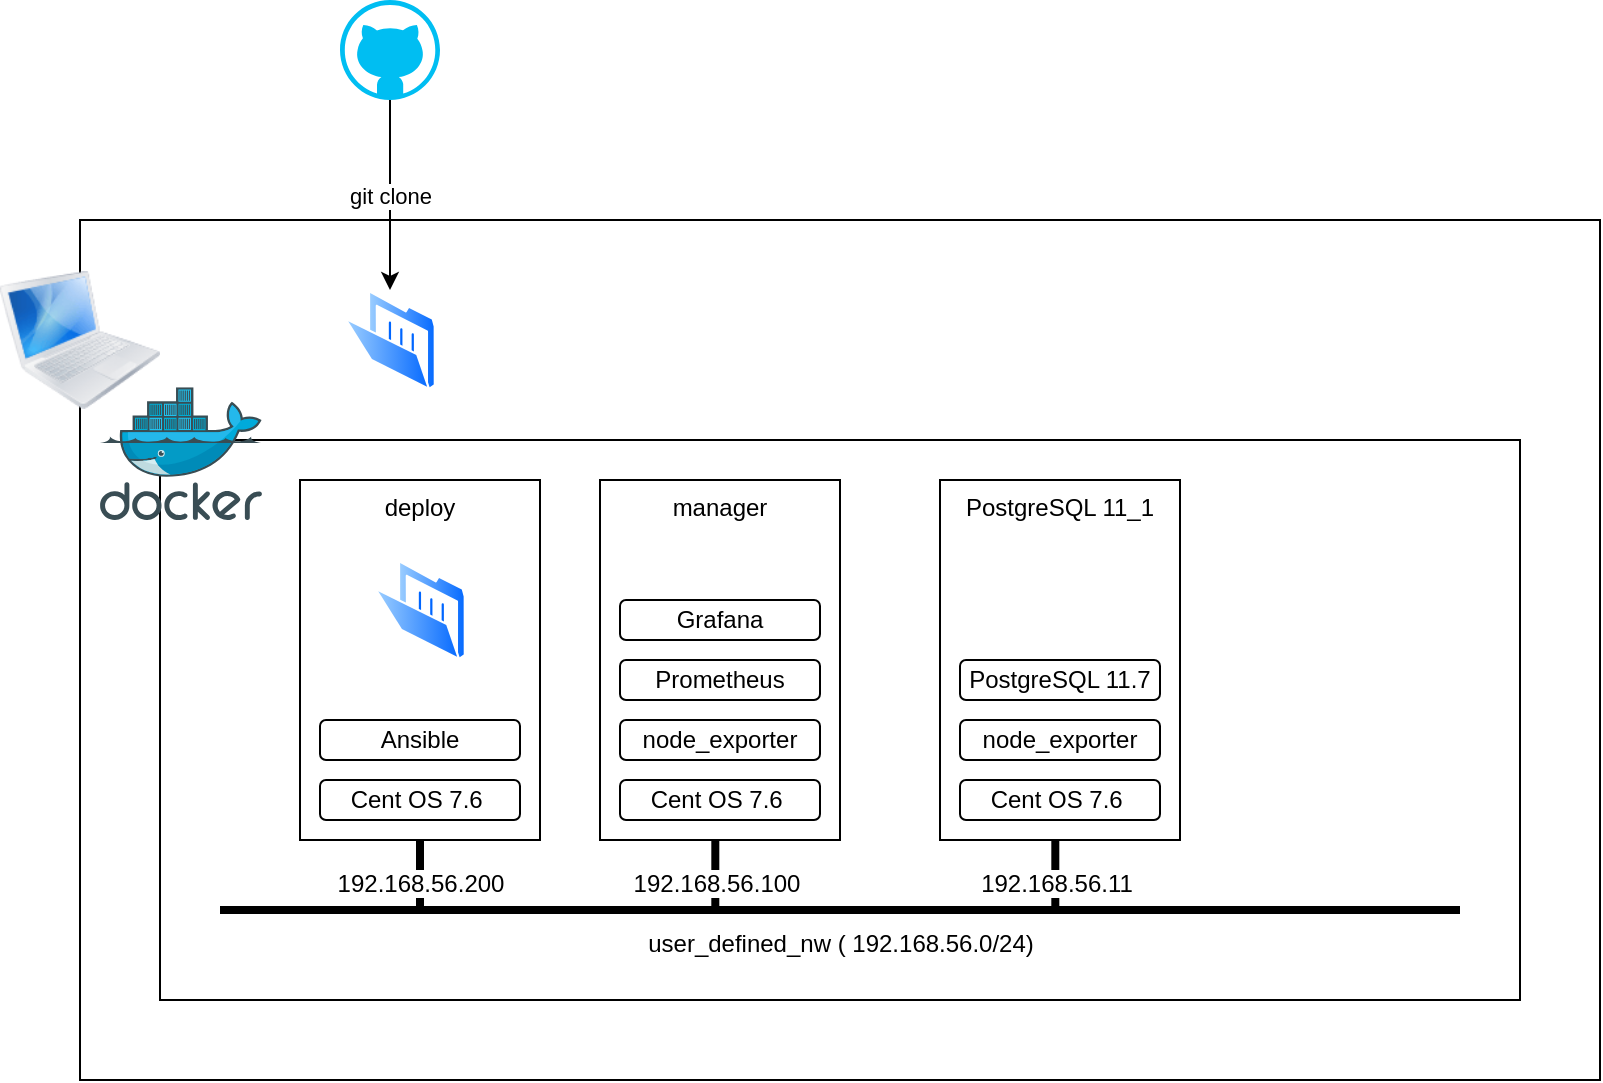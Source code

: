 <mxfile>
    <diagram id="E-RKJvrnYQrVdNPNQm8T" name="ページ1">
        <mxGraphModel dx="968" dy="680" grid="1" gridSize="10" guides="1" tooltips="1" connect="1" arrows="1" fold="1" page="1" pageScale="1" pageWidth="827" pageHeight="1169" math="0" shadow="0">
            <root>
                <mxCell id="0"/>
                <mxCell id="1" parent="0"/>
                <mxCell id="5" value="" style="rounded=0;whiteSpace=wrap;html=1;" vertex="1" parent="1">
                    <mxGeometry x="40" y="130" width="760" height="430" as="geometry"/>
                </mxCell>
                <mxCell id="3" value="" style="rounded=0;whiteSpace=wrap;html=1;" vertex="1" parent="1">
                    <mxGeometry x="80" y="240" width="680" height="280" as="geometry"/>
                </mxCell>
                <mxCell id="2" value="" style="aspect=fixed;html=1;points=[];align=center;image;fontSize=12;image=img/lib/mscae/Docker.svg;" vertex="1" parent="1">
                    <mxGeometry x="50" y="213.6" width="80.98" height="66.4" as="geometry"/>
                </mxCell>
                <mxCell id="4" value="" style="image;html=1;image=img/lib/clip_art/computers/MacBook_128x128.png" vertex="1" parent="1">
                    <mxGeometry y="150" width="80" height="80" as="geometry"/>
                </mxCell>
                <mxCell id="8" value="git clone" style="edgeStyle=orthogonalEdgeStyle;rounded=0;orthogonalLoop=1;jettySize=auto;html=1;exitX=0.5;exitY=1;exitDx=0;exitDy=0;exitPerimeter=0;entryX=0.5;entryY=0;entryDx=0;entryDy=0;" edge="1" parent="1" source="6" target="7">
                    <mxGeometry relative="1" as="geometry"/>
                </mxCell>
                <mxCell id="6" value="" style="verticalLabelPosition=bottom;html=1;verticalAlign=top;align=center;strokeColor=none;fillColor=#00BEF2;shape=mxgraph.azure.github_code;pointerEvents=1;" vertex="1" parent="1">
                    <mxGeometry x="170" y="20" width="50" height="50" as="geometry"/>
                </mxCell>
                <mxCell id="7" value="" style="aspect=fixed;perimeter=ellipsePerimeter;html=1;align=center;shadow=0;dashed=0;spacingTop=3;image;image=img/lib/active_directory/folder_open.svg;" vertex="1" parent="1">
                    <mxGeometry x="172" y="165" width="46" height="50" as="geometry"/>
                </mxCell>
                <mxCell id="9" value="user_defined_nw ( 192.168.56.0/24)" style="line;strokeWidth=4;html=1;perimeter=backbonePerimeter;points=[];outlineConnect=0;" vertex="1" parent="1">
                    <mxGeometry x="110" y="470" width="620" height="10" as="geometry"/>
                </mxCell>
                <mxCell id="10" value="deploy" style="rounded=0;whiteSpace=wrap;html=1;align=center;verticalAlign=top;" vertex="1" parent="1">
                    <mxGeometry x="150" y="260" width="120" height="180" as="geometry"/>
                </mxCell>
                <mxCell id="11" value="" style="aspect=fixed;perimeter=ellipsePerimeter;html=1;align=center;shadow=0;dashed=0;spacingTop=3;image;image=img/lib/active_directory/folder_open.svg;" vertex="1" parent="1">
                    <mxGeometry x="187" y="300" width="46" height="50" as="geometry"/>
                </mxCell>
                <mxCell id="13" value="Cent OS 7.6&amp;nbsp;" style="rounded=1;whiteSpace=wrap;html=1;verticalAlign=middle;" vertex="1" parent="1">
                    <mxGeometry x="160" y="410" width="100" height="20" as="geometry"/>
                </mxCell>
                <mxCell id="16" value="192.168.56.200" style="line;strokeWidth=4;html=1;perimeter=backbonePerimeter;points=[];outlineConnect=0;rotation=90;verticalAlign=top;horizontal=0;" vertex="1" parent="1">
                    <mxGeometry x="192.35" y="432.98" width="35.31" height="50" as="geometry"/>
                </mxCell>
                <mxCell id="17" value="Ansible" style="rounded=1;whiteSpace=wrap;html=1;verticalAlign=middle;" vertex="1" parent="1">
                    <mxGeometry x="160" y="380" width="100" height="20" as="geometry"/>
                </mxCell>
                <mxCell id="18" value="manager" style="rounded=0;whiteSpace=wrap;html=1;align=center;verticalAlign=top;" vertex="1" parent="1">
                    <mxGeometry x="300" y="260" width="120" height="180" as="geometry"/>
                </mxCell>
                <mxCell id="19" value="192.168.56.100" style="line;strokeWidth=4;html=1;perimeter=backbonePerimeter;points=[];outlineConnect=0;rotation=90;verticalAlign=top;horizontal=0;" vertex="1" parent="1">
                    <mxGeometry x="340" y="432.98" width="35.31" height="50" as="geometry"/>
                </mxCell>
                <mxCell id="20" value="Cent OS 7.6&amp;nbsp;" style="rounded=1;whiteSpace=wrap;html=1;verticalAlign=middle;" vertex="1" parent="1">
                    <mxGeometry x="310" y="410" width="100" height="20" as="geometry"/>
                </mxCell>
                <mxCell id="23" value="node_exporter" style="rounded=1;whiteSpace=wrap;html=1;verticalAlign=middle;" vertex="1" parent="1">
                    <mxGeometry x="310" y="380" width="100" height="20" as="geometry"/>
                </mxCell>
                <mxCell id="24" value="Prometheus" style="rounded=1;whiteSpace=wrap;html=1;verticalAlign=middle;" vertex="1" parent="1">
                    <mxGeometry x="310" y="350" width="100" height="20" as="geometry"/>
                </mxCell>
                <mxCell id="25" value="Grafana" style="rounded=1;whiteSpace=wrap;html=1;verticalAlign=middle;" vertex="1" parent="1">
                    <mxGeometry x="310" y="320" width="100" height="20" as="geometry"/>
                </mxCell>
                <mxCell id="26" value="PostgreSQL 11_1" style="rounded=0;whiteSpace=wrap;html=1;align=center;verticalAlign=top;" vertex="1" parent="1">
                    <mxGeometry x="470" y="260" width="120" height="180" as="geometry"/>
                </mxCell>
                <mxCell id="29" value="node_exporter" style="rounded=1;whiteSpace=wrap;html=1;verticalAlign=middle;" vertex="1" parent="1">
                    <mxGeometry x="480" y="380" width="100" height="20" as="geometry"/>
                </mxCell>
                <mxCell id="30" value="Cent OS 7.6&amp;nbsp;" style="rounded=1;whiteSpace=wrap;html=1;verticalAlign=middle;" vertex="1" parent="1">
                    <mxGeometry x="480" y="410" width="100" height="20" as="geometry"/>
                </mxCell>
                <mxCell id="31" value="192.168.56.11" style="line;strokeWidth=4;html=1;perimeter=backbonePerimeter;points=[];outlineConnect=0;rotation=90;verticalAlign=top;horizontal=0;" vertex="1" parent="1">
                    <mxGeometry x="510" y="432.98" width="35.31" height="50" as="geometry"/>
                </mxCell>
                <mxCell id="32" value="PostgreSQL 11.7" style="rounded=1;whiteSpace=wrap;html=1;verticalAlign=middle;" vertex="1" parent="1">
                    <mxGeometry x="480" y="350" width="100" height="20" as="geometry"/>
                </mxCell>
            </root>
        </mxGraphModel>
    </diagram>
</mxfile>